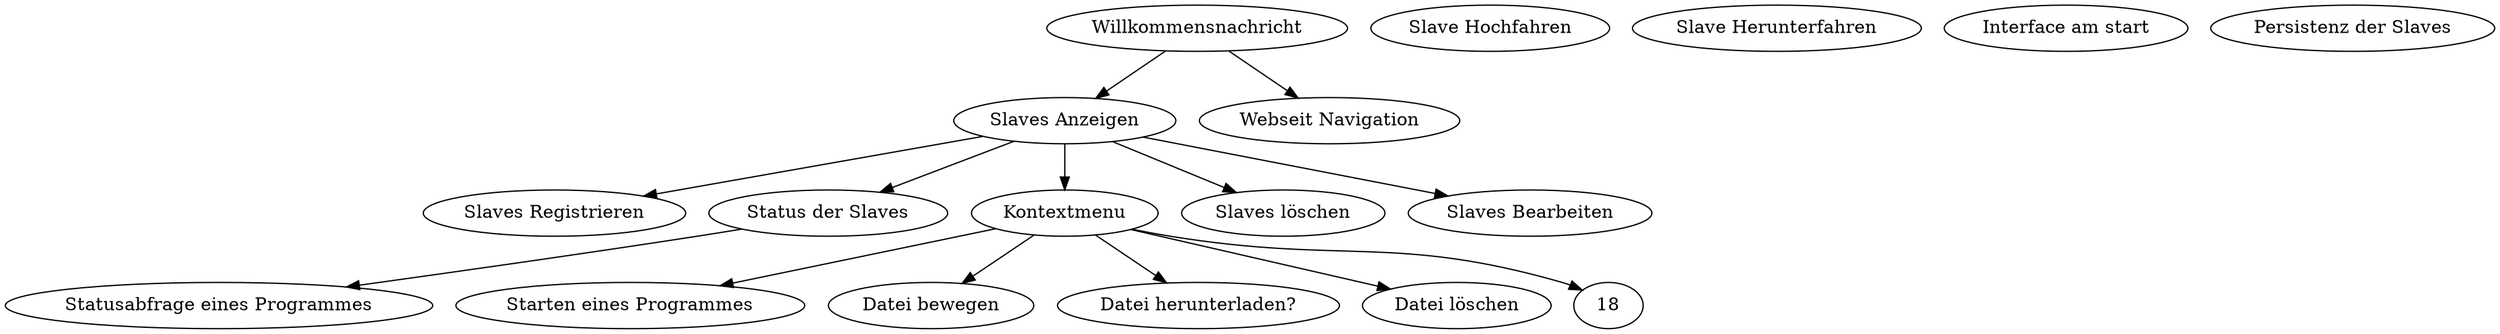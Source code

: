 digraph G {
    1 [label="Willkommensnachricht"];
    2 [label="Slaves Registrieren"];
    3 [label="Slave Hochfahren"];
    4 [label="Status der Slaves"];
    5 [label="Slave Herunterfahren"];
    6 [label="Kontextmenu"];
    7 [label="Starten eines Programmes"];
    8 [label="Statusabfrage eines Programmes"];
    9 [label="Datei bewegen"];
    10 [label="Datei herunterladen?"];
    11 [label="Datei löschen"];
    12 [label="Interface am start"];
    13 [label="Persistenz der Slaves"];
    14 [label="Slaves löschen"];
    15 [label="Slaves Bearbeiten"];
    16 [label="Slaves Anzeigen"];
    17 [label="Webseit Navigation"];

    1 -> 16;
    1 -> 17;

    16 -> 2;
    16 -> 4;
    16 -> 6;
    16 -> 14;
    16 -> 15;

    6 -> 7;
    6 -> 9;
    6 -> 10;
    6 -> 11;
    6 -> 18;

    4 -> 8;

}
